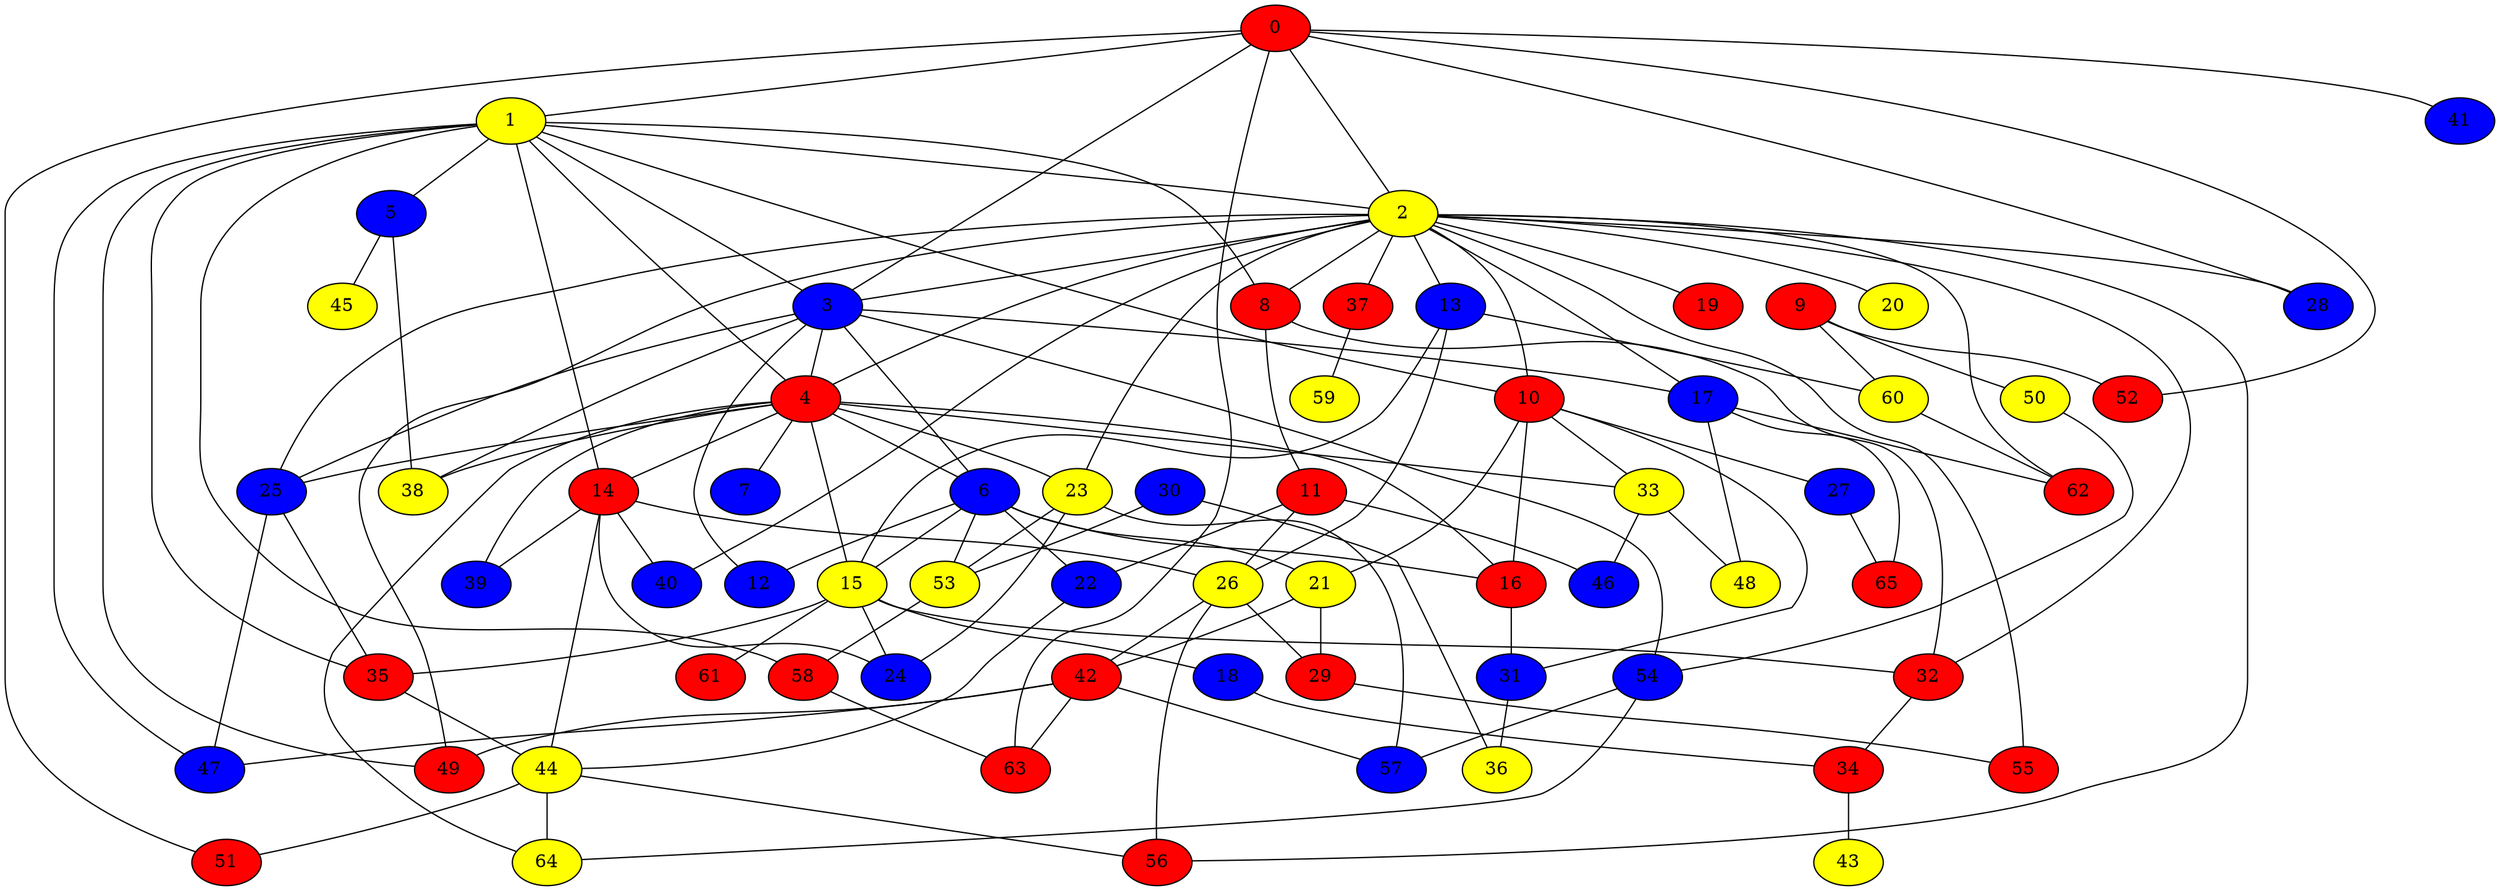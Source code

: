 graph {
0 [style = filled fillcolor = red];
1 [style = filled fillcolor = yellow];
2 [style = filled fillcolor = yellow];
3 [style = filled fillcolor = blue];
4 [style = filled fillcolor = red];
5 [style = filled fillcolor = blue];
6 [style = filled fillcolor = blue];
7 [style = filled fillcolor = blue];
8 [style = filled fillcolor = red];
9 [style = filled fillcolor = red];
10 [style = filled fillcolor = red];
11 [style = filled fillcolor = red];
12 [style = filled fillcolor = blue];
13 [style = filled fillcolor = blue];
14 [style = filled fillcolor = red];
15 [style = filled fillcolor = yellow];
16 [style = filled fillcolor = red];
17 [style = filled fillcolor = blue];
18 [style = filled fillcolor = blue];
19 [style = filled fillcolor = red];
20 [style = filled fillcolor = yellow];
21 [style = filled fillcolor = yellow];
22 [style = filled fillcolor = blue];
23 [style = filled fillcolor = yellow];
24 [style = filled fillcolor = blue];
25 [style = filled fillcolor = blue];
26 [style = filled fillcolor = yellow];
27 [style = filled fillcolor = blue];
28 [style = filled fillcolor = blue];
29 [style = filled fillcolor = red];
30 [style = filled fillcolor = blue];
31 [style = filled fillcolor = blue];
32 [style = filled fillcolor = red];
33 [style = filled fillcolor = yellow];
34 [style = filled fillcolor = red];
35 [style = filled fillcolor = red];
36 [style = filled fillcolor = yellow];
37 [style = filled fillcolor = red];
38 [style = filled fillcolor = yellow];
39 [style = filled fillcolor = blue];
40 [style = filled fillcolor = blue];
41 [style = filled fillcolor = blue];
42 [style = filled fillcolor = red];
43 [style = filled fillcolor = yellow];
44 [style = filled fillcolor = yellow];
45 [style = filled fillcolor = yellow];
46 [style = filled fillcolor = blue];
47 [style = filled fillcolor = blue];
48 [style = filled fillcolor = yellow];
49 [style = filled fillcolor = red];
50 [style = filled fillcolor = yellow];
51 [style = filled fillcolor = red];
52 [style = filled fillcolor = red];
53 [style = filled fillcolor = yellow];
54 [style = filled fillcolor = blue];
55 [style = filled fillcolor = red];
56 [style = filled fillcolor = red];
57 [style = filled fillcolor = blue];
58 [style = filled fillcolor = red];
59 [style = filled fillcolor = yellow];
60 [style = filled fillcolor = yellow];
61 [style = filled fillcolor = red];
62 [style = filled fillcolor = red];
63 [style = filled fillcolor = red];
64 [style = filled fillcolor = yellow];
65 [style = filled fillcolor = red];
0 -- 1;
0 -- 3;
0 -- 2;
0 -- 28;
0 -- 41;
0 -- 51;
0 -- 52;
0 -- 63;
1 -- 2;
1 -- 3;
1 -- 4;
1 -- 5;
1 -- 8;
1 -- 10;
1 -- 14;
1 -- 35;
1 -- 47;
1 -- 49;
1 -- 58;
2 -- 3;
2 -- 4;
2 -- 8;
2 -- 10;
2 -- 13;
2 -- 17;
2 -- 19;
2 -- 20;
2 -- 23;
2 -- 25;
2 -- 28;
2 -- 32;
2 -- 37;
2 -- 40;
2 -- 49;
2 -- 55;
2 -- 56;
2 -- 62;
3 -- 4;
3 -- 6;
3 -- 12;
3 -- 17;
3 -- 25;
3 -- 38;
3 -- 54;
4 -- 6;
4 -- 7;
4 -- 14;
4 -- 15;
4 -- 16;
4 -- 23;
4 -- 25;
4 -- 33;
4 -- 38;
4 -- 39;
4 -- 64;
5 -- 38;
5 -- 45;
6 -- 12;
6 -- 15;
6 -- 16;
6 -- 21;
6 -- 22;
6 -- 53;
8 -- 11;
8 -- 32;
9 -- 50;
9 -- 52;
9 -- 60;
10 -- 16;
10 -- 21;
10 -- 27;
10 -- 31;
10 -- 33;
11 -- 22;
11 -- 26;
11 -- 46;
13 -- 15;
13 -- 26;
13 -- 60;
14 -- 24;
14 -- 26;
14 -- 39;
14 -- 40;
14 -- 44;
15 -- 18;
15 -- 24;
15 -- 32;
15 -- 35;
15 -- 61;
16 -- 31;
17 -- 48;
17 -- 62;
17 -- 65;
18 -- 34;
21 -- 29;
21 -- 42;
22 -- 44;
23 -- 24;
23 -- 53;
23 -- 57;
25 -- 35;
25 -- 47;
26 -- 29;
26 -- 42;
26 -- 56;
27 -- 65;
29 -- 55;
30 -- 36;
30 -- 53;
31 -- 36;
32 -- 34;
33 -- 46;
33 -- 48;
34 -- 43;
35 -- 44;
37 -- 59;
42 -- 47;
42 -- 49;
42 -- 57;
42 -- 63;
44 -- 51;
44 -- 56;
44 -- 64;
50 -- 54;
53 -- 58;
54 -- 57;
54 -- 64;
58 -- 63;
60 -- 62;
}
